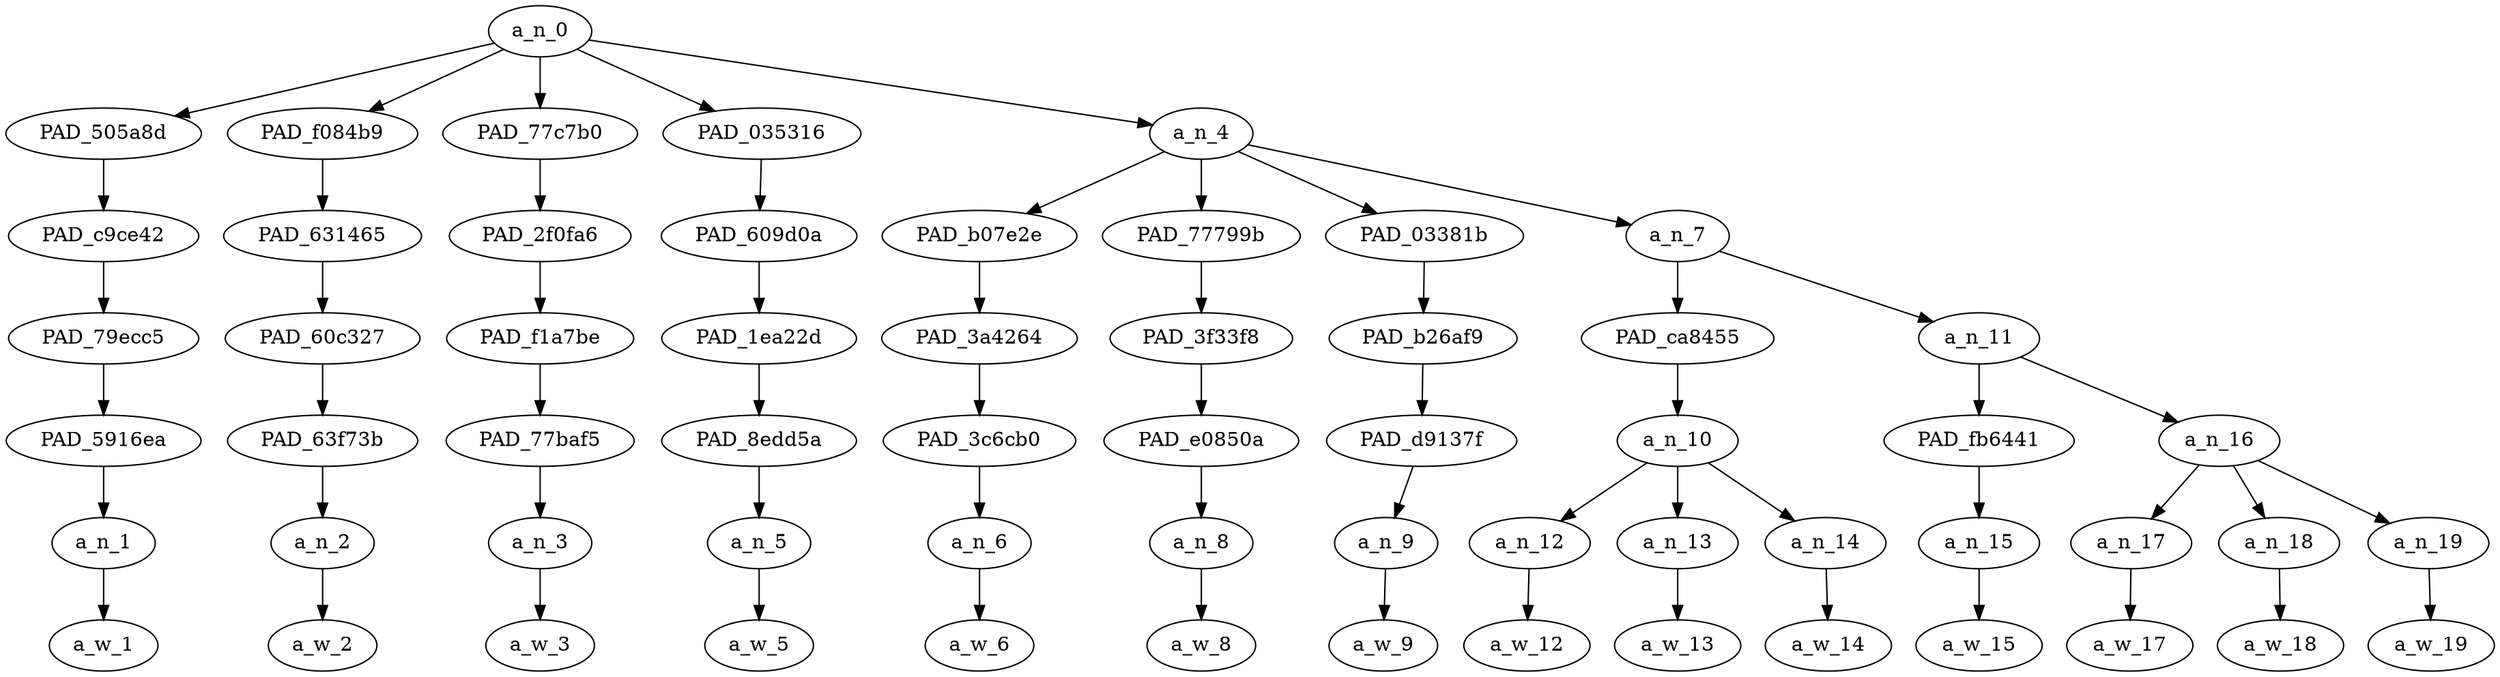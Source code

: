 strict digraph "" {
	a_n_0	[div_dir=-1,
		index=0,
		level=6,
		pos="4.825,6!",
		text_span="[0, 1, 2, 3, 4, 5, 6, 7, 8, 9, 10, 11, 12, 13]",
		value=0.99999999];
	PAD_505a8d	[div_dir=-1,
		index=0,
		level=5,
		pos="0.0,5!",
		text_span="[0]",
		value=0.05397124];
	a_n_0 -> PAD_505a8d;
	PAD_f084b9	[div_dir=1,
		index=1,
		level=5,
		pos="1.0,5!",
		text_span="[1]",
		value=0.03649025];
	a_n_0 -> PAD_f084b9;
	PAD_77c7b0	[div_dir=1,
		index=2,
		level=5,
		pos="2.0,5!",
		text_span="[2]",
		value=0.03029037];
	a_n_0 -> PAD_77c7b0;
	PAD_035316	[div_dir=-1,
		index=4,
		level=5,
		pos="13.0,5!",
		text_span="[13]",
		value=0.03529717];
	a_n_0 -> PAD_035316;
	a_n_4	[div_dir=-1,
		index=3,
		level=5,
		pos="8.125,5!",
		text_span="[3, 4, 5, 6, 7, 8, 9, 10, 11, 12]",
		value=0.84380870];
	a_n_0 -> a_n_4;
	PAD_c9ce42	[div_dir=-1,
		index=0,
		level=4,
		pos="0.0,4!",
		text_span="[0]",
		value=0.05397124];
	PAD_505a8d -> PAD_c9ce42;
	PAD_79ecc5	[div_dir=-1,
		index=0,
		level=3,
		pos="0.0,3!",
		text_span="[0]",
		value=0.05397124];
	PAD_c9ce42 -> PAD_79ecc5;
	PAD_5916ea	[div_dir=-1,
		index=0,
		level=2,
		pos="0.0,2!",
		text_span="[0]",
		value=0.05397124];
	PAD_79ecc5 -> PAD_5916ea;
	a_n_1	[div_dir=-1,
		index=0,
		level=1,
		pos="0.0,1!",
		text_span="[0]",
		value=0.05397124];
	PAD_5916ea -> a_n_1;
	a_w_1	[div_dir=0,
		index=0,
		level=0,
		pos="0,0!",
		text_span="[0]",
		value=omg];
	a_n_1 -> a_w_1;
	PAD_631465	[div_dir=1,
		index=1,
		level=4,
		pos="1.0,4!",
		text_span="[1]",
		value=0.03649025];
	PAD_f084b9 -> PAD_631465;
	PAD_60c327	[div_dir=1,
		index=1,
		level=3,
		pos="1.0,3!",
		text_span="[1]",
		value=0.03649025];
	PAD_631465 -> PAD_60c327;
	PAD_63f73b	[div_dir=1,
		index=1,
		level=2,
		pos="1.0,2!",
		text_span="[1]",
		value=0.03649025];
	PAD_60c327 -> PAD_63f73b;
	a_n_2	[div_dir=1,
		index=1,
		level=1,
		pos="1.0,1!",
		text_span="[1]",
		value=0.03649025];
	PAD_63f73b -> a_n_2;
	a_w_2	[div_dir=0,
		index=1,
		level=0,
		pos="1,0!",
		text_span="[1]",
		value=we];
	a_n_2 -> a_w_2;
	PAD_2f0fa6	[div_dir=1,
		index=2,
		level=4,
		pos="2.0,4!",
		text_span="[2]",
		value=0.03029037];
	PAD_77c7b0 -> PAD_2f0fa6;
	PAD_f1a7be	[div_dir=1,
		index=2,
		level=3,
		pos="2.0,3!",
		text_span="[2]",
		value=0.03029037];
	PAD_2f0fa6 -> PAD_f1a7be;
	PAD_77baf5	[div_dir=1,
		index=2,
		level=2,
		pos="2.0,2!",
		text_span="[2]",
		value=0.03029037];
	PAD_f1a7be -> PAD_77baf5;
	a_n_3	[div_dir=1,
		index=2,
		level=1,
		pos="2.0,1!",
		text_span="[2]",
		value=0.03029037];
	PAD_77baf5 -> a_n_3;
	a_w_3	[div_dir=0,
		index=2,
		level=0,
		pos="2,0!",
		text_span="[2]",
		value=just];
	a_n_3 -> a_w_3;
	PAD_609d0a	[div_dir=-1,
		index=7,
		level=4,
		pos="13.0,4!",
		text_span="[13]",
		value=0.03529717];
	PAD_035316 -> PAD_609d0a;
	PAD_1ea22d	[div_dir=-1,
		index=8,
		level=3,
		pos="13.0,3!",
		text_span="[13]",
		value=0.03529717];
	PAD_609d0a -> PAD_1ea22d;
	PAD_8edd5a	[div_dir=-1,
		index=9,
		level=2,
		pos="13.0,2!",
		text_span="[13]",
		value=0.03529717];
	PAD_1ea22d -> PAD_8edd5a;
	a_n_5	[div_dir=-1,
		index=13,
		level=1,
		pos="13.0,1!",
		text_span="[13]",
		value=0.03529717];
	PAD_8edd5a -> a_n_5;
	a_w_5	[div_dir=0,
		index=13,
		level=0,
		pos="13,0!",
		text_span="[13]",
		value=😂2];
	a_n_5 -> a_w_5;
	PAD_b07e2e	[div_dir=1,
		index=3,
		level=4,
		pos="3.0,4!",
		text_span="[3]",
		value=0.03621522];
	a_n_4 -> PAD_b07e2e;
	PAD_77799b	[div_dir=-1,
		index=5,
		level=4,
		pos="11.0,4!",
		text_span="[11]",
		value=0.04793907];
	a_n_4 -> PAD_77799b;
	PAD_03381b	[div_dir=-1,
		index=6,
		level=4,
		pos="12.0,4!",
		text_span="[12]",
		value=0.04437488];
	a_n_4 -> PAD_03381b;
	a_n_7	[div_dir=-1,
		index=4,
		level=4,
		pos="6.5,4!",
		text_span="[4, 5, 6, 7, 8, 9, 10]",
		value=0.71514195];
	a_n_4 -> a_n_7;
	PAD_3a4264	[div_dir=1,
		index=3,
		level=3,
		pos="3.0,3!",
		text_span="[3]",
		value=0.03621522];
	PAD_b07e2e -> PAD_3a4264;
	PAD_3c6cb0	[div_dir=1,
		index=3,
		level=2,
		pos="3.0,2!",
		text_span="[3]",
		value=0.03621522];
	PAD_3a4264 -> PAD_3c6cb0;
	a_n_6	[div_dir=1,
		index=3,
		level=1,
		pos="3.0,1!",
		text_span="[3]",
		value=0.03621522];
	PAD_3c6cb0 -> a_n_6;
	a_w_6	[div_dir=0,
		index=3,
		level=0,
		pos="3,0!",
		text_span="[3]",
		value=had];
	a_n_6 -> a_w_6;
	PAD_3f33f8	[div_dir=-1,
		index=6,
		level=3,
		pos="11.0,3!",
		text_span="[11]",
		value=0.04793907];
	PAD_77799b -> PAD_3f33f8;
	PAD_e0850a	[div_dir=-1,
		index=7,
		level=2,
		pos="11.0,2!",
		text_span="[11]",
		value=0.04793907];
	PAD_3f33f8 -> PAD_e0850a;
	a_n_8	[div_dir=-1,
		index=11,
		level=1,
		pos="11.0,1!",
		text_span="[11]",
		value=0.04793907];
	PAD_e0850a -> a_n_8;
	a_w_8	[div_dir=0,
		index=11,
		level=0,
		pos="11,0!",
		text_span="[11]",
		value=😂];
	a_n_8 -> a_w_8;
	PAD_b26af9	[div_dir=-1,
		index=7,
		level=3,
		pos="12.0,3!",
		text_span="[12]",
		value=0.04437488];
	PAD_03381b -> PAD_b26af9;
	PAD_d9137f	[div_dir=-1,
		index=8,
		level=2,
		pos="12.0,2!",
		text_span="[12]",
		value=0.04437488];
	PAD_b26af9 -> PAD_d9137f;
	a_n_9	[div_dir=-1,
		index=12,
		level=1,
		pos="12.0,1!",
		text_span="[12]",
		value=0.04437488];
	PAD_d9137f -> a_n_9;
	a_w_9	[div_dir=0,
		index=12,
		level=0,
		pos="12,0!",
		text_span="[12]",
		value=😂1];
	a_n_9 -> a_w_9;
	PAD_ca8455	[div_dir=-1,
		index=4,
		level=3,
		pos="5.0,3!",
		text_span="[4, 5, 6]",
		value=0.44317022];
	a_n_7 -> PAD_ca8455;
	a_n_11	[div_dir=1,
		index=5,
		level=3,
		pos="8.0,3!",
		text_span="[7, 8, 9, 10]",
		value=0.27183812];
	a_n_7 -> a_n_11;
	a_n_10	[div_dir=-1,
		index=4,
		level=2,
		pos="5.0,2!",
		text_span="[4, 5, 6]",
		value=0.44317022];
	PAD_ca8455 -> a_n_10;
	a_n_12	[div_dir=1,
		index=4,
		level=1,
		pos="4.0,1!",
		text_span="[4]",
		value=0.03628136];
	a_n_10 -> a_n_12;
	a_n_13	[div_dir=-1,
		index=5,
		level=1,
		pos="5.0,1!",
		text_span="[5]",
		value=0.11913822];
	a_n_10 -> a_n_13;
	a_n_14	[div_dir=-1,
		index=6,
		level=1,
		pos="6.0,1!",
		text_span="[6]",
		value=0.28728354];
	a_n_10 -> a_n_14;
	a_w_12	[div_dir=0,
		index=4,
		level=0,
		pos="4,0!",
		text_span="[4]",
		value=a];
	a_n_12 -> a_w_12;
	a_w_13	[div_dir=0,
		index=5,
		level=0,
		pos="5,0!",
		text_span="[5]",
		value=monster];
	a_n_13 -> a_w_13;
	a_w_14	[div_dir=0,
		index=6,
		level=0,
		pos="6,0!",
		text_span="[6]",
		value=queers];
	a_n_14 -> a_w_14;
	PAD_fb6441	[div_dir=1,
		index=5,
		level=2,
		pos="7.0,2!",
		text_span="[7]",
		value=0.04412147];
	a_n_11 -> PAD_fb6441;
	a_n_16	[div_dir=1,
		index=6,
		level=2,
		pos="9.0,2!",
		text_span="[8, 9, 10]",
		value=0.22753910];
	a_n_11 -> a_n_16;
	a_n_15	[div_dir=1,
		index=7,
		level=1,
		pos="7.0,1!",
		text_span="[7]",
		value=0.04412147];
	PAD_fb6441 -> a_n_15;
	a_w_15	[div_dir=0,
		index=7,
		level=0,
		pos="7,0!",
		text_span="[7]",
		value=on];
	a_n_15 -> a_w_15;
	a_n_17	[div_dir=-1,
		index=8,
		level=1,
		pos="8.0,1!",
		text_span="[8]",
		value=0.05419574];
	a_n_16 -> a_n_17;
	a_n_18	[div_dir=1,
		index=9,
		level=1,
		pos="9.0,1!",
		text_span="[9]",
		value=0.06617546];
	a_n_16 -> a_n_18;
	a_n_19	[div_dir=1,
		index=10,
		level=1,
		pos="10.0,1!",
		text_span="[10]",
		value=0.10701528];
	a_n_16 -> a_n_19;
	a_w_17	[div_dir=0,
		index=8,
		level=0,
		pos="8,0!",
		text_span="[8]",
		value=american];
	a_n_17 -> a_w_17;
	a_w_18	[div_dir=0,
		index=9,
		level=0,
		pos="9,0!",
		text_span="[9]",
		value=idol];
	a_n_18 -> a_w_18;
	a_w_19	[div_dir=0,
		index=10,
		level=0,
		pos="10,0!",
		text_span="[10]",
		value=lmfao];
	a_n_19 -> a_w_19;
}
